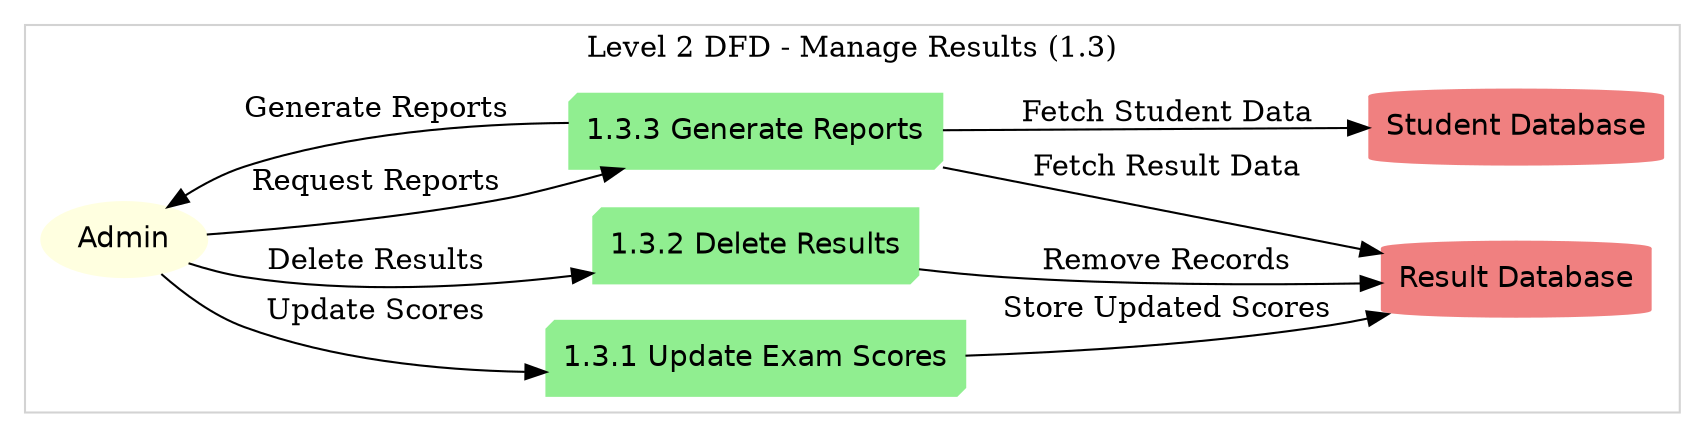 digraph G {
  rankdir=LR;

  // Defining nodes
  node [shape=box, style=rounded, color=lightblue, fontname=Helvetica];

  subgraph cluster_3 {
    label="Level 2 DFD - Manage Results (1.3)";
    color=lightgrey;

    // External Entities
    Admin [label="Admin" shape=ellipse style=filled color=lightyellow];

    // Level 2 Processes
    Process1 [label="1.3.1 Update Exam Scores" shape=box3d style=filled color=lightgreen];
    Process2 [label="1.3.2 Delete Results" shape=box3d style=filled color=lightgreen];
    Process3 [label="1.3.3 Generate Reports" shape=box3d style=filled color=lightgreen];

    // Data Stores
    DataStore1 [label="Result Database" shape=cylinder style=filled color=lightcoral];
    DataStore2 [label="Student Database" shape=cylinder style=filled color=lightcoral];

    // Data Flows
    Admin -> Process1 [label="Update Scores"];
    Process1 -> DataStore1 [label="Store Updated Scores"];

    Admin -> Process2 [label="Delete Results"];
    Process2 -> DataStore1 [label="Remove Records"];

    Admin -> Process3 [label="Request Reports"];
    Process3 -> DataStore1 [label="Fetch Result Data"];
    Process3 -> DataStore2 [label="Fetch Student Data"];
    Process3 -> Admin [label="Generate Reports"];
  }
}
